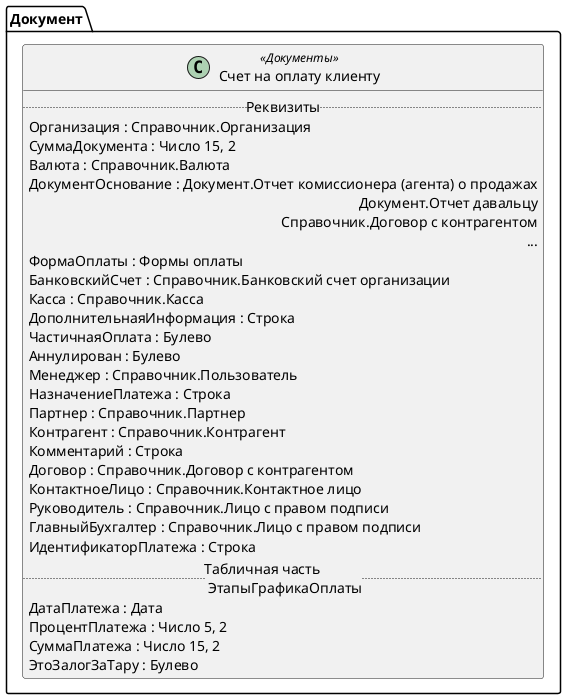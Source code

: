 ﻿@startuml СчетНаОплатуКлиенту
'!include templates.wsd
'..\include templates.wsd
class Документ.СчетНаОплатуКлиенту as "Счет на оплату клиенту" <<Документы>>
{
..Реквизиты..
Организация : Справочник.Организация
СуммаДокумента : Число 15, 2
Валюта : Справочник.Валюта
ДокументОснование : Документ.Отчет комиссионера (агента) о продажах\rДокумент.Отчет давальцу\rСправочник.Договор с контрагентом\r...
ФормаОплаты : Формы оплаты
БанковскийСчет : Справочник.Банковский счет организации
Касса : Справочник.Касса
ДополнительнаяИнформация : Строка
ЧастичнаяОплата : Булево
Аннулирован : Булево
Менеджер : Справочник.Пользователь
НазначениеПлатежа : Строка
Партнер : Справочник.Партнер
Контрагент : Справочник.Контрагент
Комментарий : Строка
Договор : Справочник.Договор с контрагентом
КонтактноеЛицо : Справочник.Контактное лицо
Руководитель : Справочник.Лицо с правом подписи
ГлавныйБухгалтер : Справочник.Лицо с правом подписи
ИдентификаторПлатежа : Строка
..Табличная часть \n ЭтапыГрафикаОплаты..
ДатаПлатежа : Дата
ПроцентПлатежа : Число 5, 2
СуммаПлатежа : Число 15, 2
ЭтоЗалогЗаТару : Булево
}
@enduml
